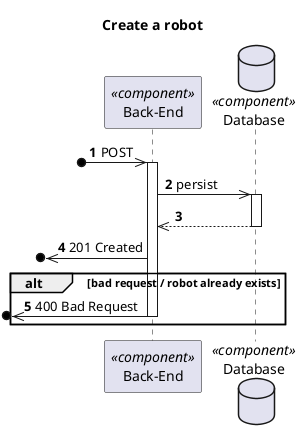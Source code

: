 @startuml Process View - Level 3

autonumber
skinparam packageStyle rect

title Create a robot

participant "Back-End" as BE <<component>>
database "Database" as DB <<component>>

?o->> BE : POST

activate BE

BE ->> DB : persist
activate DB
DB -->> BE
deactivate DB

?o<<- BE : 201 Created

alt bad request / robot already exists
?o<<- BE : 400 Bad Request
deactivate BE
end

@enduml
